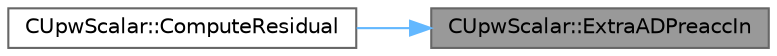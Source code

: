 digraph "CUpwScalar::ExtraADPreaccIn"
{
 // LATEX_PDF_SIZE
  bgcolor="transparent";
  edge [fontname=Helvetica,fontsize=10,labelfontname=Helvetica,labelfontsize=10];
  node [fontname=Helvetica,fontsize=10,shape=box,height=0.2,width=0.4];
  rankdir="RL";
  Node1 [id="Node000001",label="CUpwScalar::ExtraADPreaccIn",height=0.2,width=0.4,color="gray40", fillcolor="grey60", style="filled", fontcolor="black",tooltip="A pure virtual function. Derived classes must use it to register the additional variables they use as..."];
  Node1 -> Node2 [id="edge1_Node000001_Node000002",dir="back",color="steelblue1",style="solid",tooltip=" "];
  Node2 [id="Node000002",label="CUpwScalar::ComputeResidual",height=0.2,width=0.4,color="grey40", fillcolor="white", style="filled",URL="$classCUpwScalar.html#af30d3fd2b982ed558923432dfc896ad3",tooltip="Compute the scalar upwind flux between two nodes i and j."];
}
